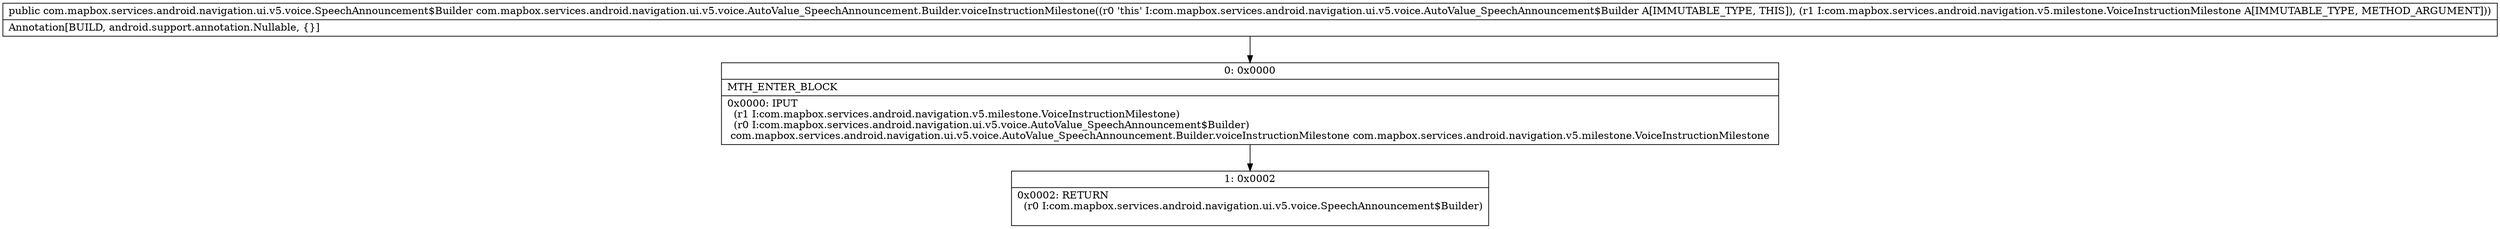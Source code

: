 digraph "CFG forcom.mapbox.services.android.navigation.ui.v5.voice.AutoValue_SpeechAnnouncement.Builder.voiceInstructionMilestone(Lcom\/mapbox\/services\/android\/navigation\/v5\/milestone\/VoiceInstructionMilestone;)Lcom\/mapbox\/services\/android\/navigation\/ui\/v5\/voice\/SpeechAnnouncement$Builder;" {
Node_0 [shape=record,label="{0\:\ 0x0000|MTH_ENTER_BLOCK\l|0x0000: IPUT  \l  (r1 I:com.mapbox.services.android.navigation.v5.milestone.VoiceInstructionMilestone)\l  (r0 I:com.mapbox.services.android.navigation.ui.v5.voice.AutoValue_SpeechAnnouncement$Builder)\l com.mapbox.services.android.navigation.ui.v5.voice.AutoValue_SpeechAnnouncement.Builder.voiceInstructionMilestone com.mapbox.services.android.navigation.v5.milestone.VoiceInstructionMilestone \l}"];
Node_1 [shape=record,label="{1\:\ 0x0002|0x0002: RETURN  \l  (r0 I:com.mapbox.services.android.navigation.ui.v5.voice.SpeechAnnouncement$Builder)\l \l}"];
MethodNode[shape=record,label="{public com.mapbox.services.android.navigation.ui.v5.voice.SpeechAnnouncement$Builder com.mapbox.services.android.navigation.ui.v5.voice.AutoValue_SpeechAnnouncement.Builder.voiceInstructionMilestone((r0 'this' I:com.mapbox.services.android.navigation.ui.v5.voice.AutoValue_SpeechAnnouncement$Builder A[IMMUTABLE_TYPE, THIS]), (r1 I:com.mapbox.services.android.navigation.v5.milestone.VoiceInstructionMilestone A[IMMUTABLE_TYPE, METHOD_ARGUMENT]))  | Annotation[BUILD, android.support.annotation.Nullable, \{\}]\l}"];
MethodNode -> Node_0;
Node_0 -> Node_1;
}

